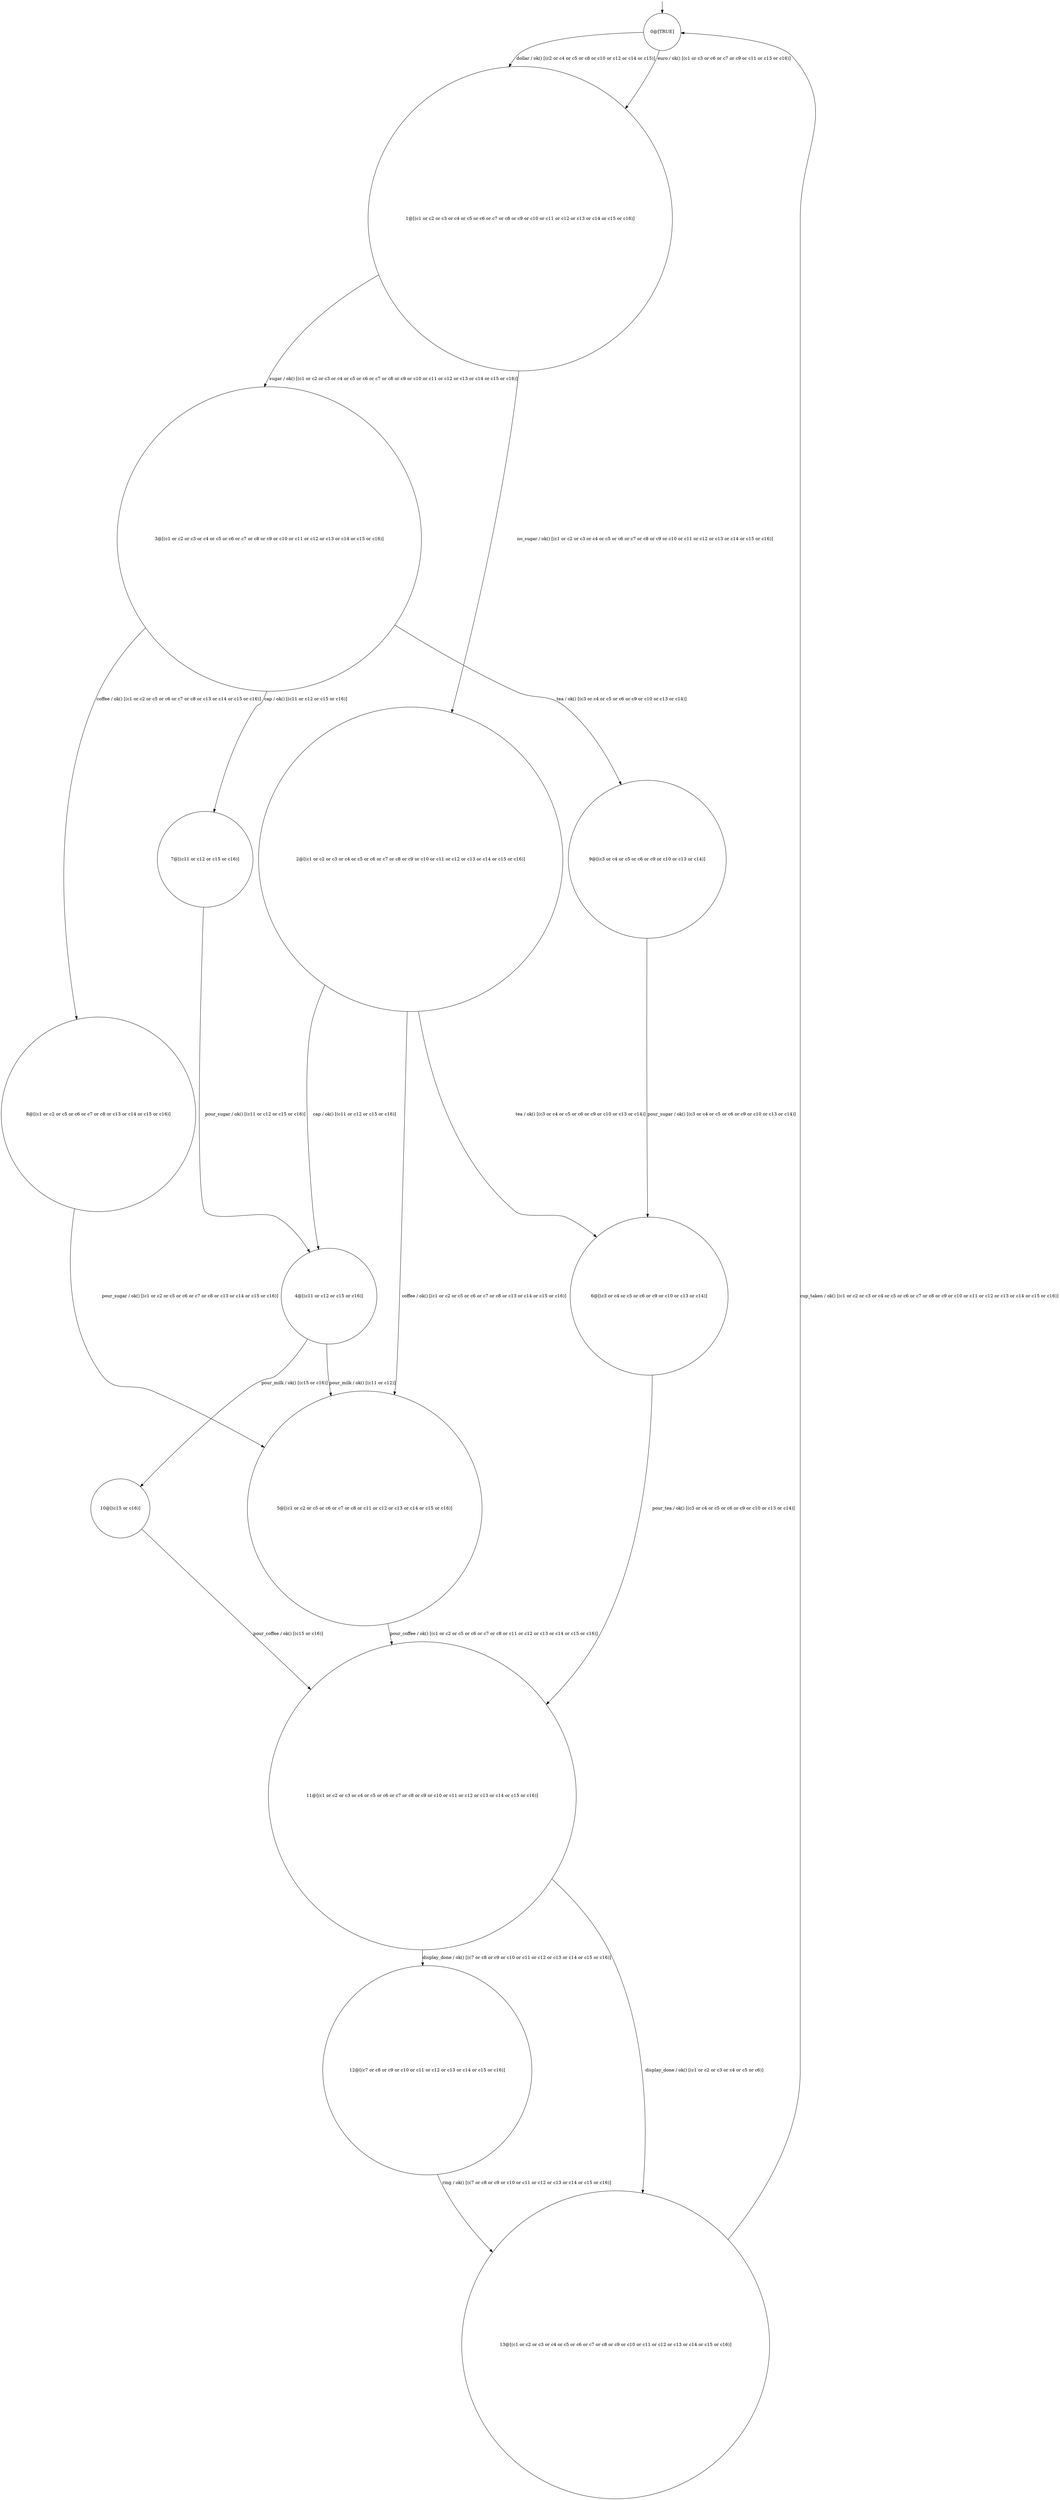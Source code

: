 digraph g {
	edge [lblstyle="above, sloped"];
	s0 [shape="circle" label="0@[TRUE]"];
	s1 [shape="circle" label="1@[(c1 or c2 or c3 or c4 or c5 or c6 or c7 or c8 or c9 or c10 or c11 or c12 or c13 or c14 or c15 or c16)]"];
	s2 [shape="circle" label="2@[(c1 or c2 or c3 or c4 or c5 or c6 or c7 or c8 or c9 or c10 or c11 or c12 or c13 or c14 or c15 or c16)]"];
	s3 [shape="circle" label="3@[(c1 or c2 or c3 or c4 or c5 or c6 or c7 or c8 or c9 or c10 or c11 or c12 or c13 or c14 or c15 or c16)]"];
	s4 [shape="circle" label="4@[(c11 or c12 or c15 or c16)]"];
	s5 [shape="circle" label="5@[(c1 or c2 or c5 or c6 or c7 or c8 or c11 or c12 or c13 or c14 or c15 or c16)]"];
	s6 [shape="circle" label="6@[(c3 or c4 or c5 or c6 or c9 or c10 or c13 or c14)]"];
	s7 [shape="circle" label="7@[(c11 or c12 or c15 or c16)]"];
	s8 [shape="circle" label="8@[(c1 or c2 or c5 or c6 or c7 or c8 or c13 or c14 or c15 or c16)]"];
	s9 [shape="circle" label="9@[(c3 or c4 or c5 or c6 or c9 or c10 or c13 or c14)]"];
	s10 [shape="circle" label="10@[(c15 or c16)]"];
	s11 [shape="circle" label="11@[(c1 or c2 or c3 or c4 or c5 or c6 or c7 or c8 or c9 or c10 or c11 or c12 or c13 or c14 or c15 or c16)]"];
	s12 [shape="circle" label="12@[(c7 or c8 or c9 or c10 or c11 or c12 or c13 or c14 or c15 or c16)]"];
	s13 [shape="circle" label="13@[(c1 or c2 or c3 or c4 or c5 or c6 or c7 or c8 or c9 or c10 or c11 or c12 or c13 or c14 or c15 or c16)]"];
	s0 -> s1 [label="dollar / ok() [(c2 or c4 or c5 or c8 or c10 or c12 or c14 or c15)]"];
	s0 -> s1 [label="euro / ok() [(c1 or c3 or c6 or c7 or c9 or c11 or c13 or c16)]"];
	s1 -> s2 [label="no_sugar / ok() [(c1 or c2 or c3 or c4 or c5 or c6 or c7 or c8 or c9 or c10 or c11 or c12 or c13 or c14 or c15 or c16)]"];
	s1 -> s3 [label="sugar / ok() [(c1 or c2 or c3 or c4 or c5 or c6 or c7 or c8 or c9 or c10 or c11 or c12 or c13 or c14 or c15 or c16)]"];
	s2 -> s4 [label="cap / ok() [(c11 or c12 or c15 or c16)]"];
	s2 -> s5 [label="coffee / ok() [(c1 or c2 or c5 or c6 or c7 or c8 or c13 or c14 or c15 or c16)]"];
	s2 -> s6 [label="tea / ok() [(c3 or c4 or c5 or c6 or c9 or c10 or c13 or c14)]"];
	s3 -> s7 [label="cap / ok() [(c11 or c12 or c15 or c16)]"];
	s3 -> s8 [label="coffee / ok() [(c1 or c2 or c5 or c6 or c7 or c8 or c13 or c14 or c15 or c16)]"];
	s3 -> s9 [label="tea / ok() [(c3 or c4 or c5 or c6 or c9 or c10 or c13 or c14)]"];
	s4 -> s5 [label="pour_milk / ok() [(c11 or c12)]"];
	s4 -> s10 [label="pour_milk / ok() [(c15 or c16)]"];
	s5 -> s11 [label="pour_coffee / ok() [(c1 or c2 or c5 or c6 or c7 or c8 or c11 or c12 or c13 or c14 or c15 or c16)]"];
	s6 -> s11 [label="pour_tea / ok() [(c3 or c4 or c5 or c6 or c9 or c10 or c13 or c14)]"];
	s7 -> s4 [label="pour_sugar / ok() [(c11 or c12 or c15 or c16)]"];
	s8 -> s5 [label="pour_sugar / ok() [(c1 or c2 or c5 or c6 or c7 or c8 or c13 or c14 or c15 or c16)]"];
	s9 -> s6 [label="pour_sugar / ok() [(c3 or c4 or c5 or c6 or c9 or c10 or c13 or c14)]"];
	s10 -> s11 [label="pour_coffee / ok() [(c15 or c16)]"];
	s11 -> s12 [label="display_done / ok() [(c7 or c8 or c9 or c10 or c11 or c12 or c13 or c14 or c15 or c16)]"];
	s11 -> s13 [label="display_done / ok() [(c1 or c2 or c3 or c4 or c5 or c6)]"];
	s12 -> s13 [label="ring / ok() [(c7 or c8 or c9 or c10 or c11 or c12 or c13 or c14 or c15 or c16)]"];
	s13 -> s0 [label="cup_taken / ok() [(c1 or c2 or c3 or c4 or c5 or c6 or c7 or c8 or c9 or c10 or c11 or c12 or c13 or c14 or c15 or c16)]"];
	__start0 [label="" shape="none" width="0" height="0"];
	__start0 -> s0;
}